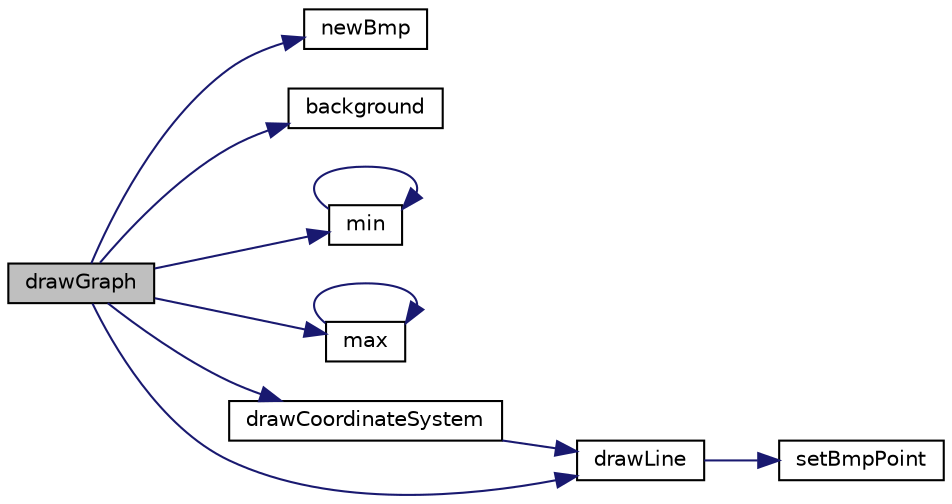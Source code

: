 digraph "drawGraph"
{
  edge [fontname="Helvetica",fontsize="10",labelfontname="Helvetica",labelfontsize="10"];
  node [fontname="Helvetica",fontsize="10",shape=record];
  rankdir="LR";
  Node1 [label="drawGraph",height=0.2,width=0.4,color="black", fillcolor="grey75", style="filled" fontcolor="black"];
  Node1 -> Node2 [color="midnightblue",fontsize="10",style="solid",fontname="Helvetica"];
  Node2 [label="newBmp",height=0.2,width=0.4,color="black", fillcolor="white", style="filled",URL="$BMP_8c.html#a209ad6aff30480368228c459a23884cb"];
  Node1 -> Node3 [color="midnightblue",fontsize="10",style="solid",fontname="Helvetica"];
  Node3 [label="background",height=0.2,width=0.4,color="black", fillcolor="white", style="filled",URL="$BMP_8c.html#ac746f94f83ae3ca835c04fb8d674b00a"];
  Node1 -> Node4 [color="midnightblue",fontsize="10",style="solid",fontname="Helvetica"];
  Node4 [label="min",height=0.2,width=0.4,color="black", fillcolor="white", style="filled",URL="$BMP_8c.html#a2a79dd8f9fbad1ffa6ab2ce7fdd8e349"];
  Node4 -> Node4 [color="midnightblue",fontsize="10",style="solid",fontname="Helvetica"];
  Node1 -> Node5 [color="midnightblue",fontsize="10",style="solid",fontname="Helvetica"];
  Node5 [label="max",height=0.2,width=0.4,color="black", fillcolor="white", style="filled",URL="$BMP_8c.html#a2e43e3d669e054a76a1336823b01e842"];
  Node5 -> Node5 [color="midnightblue",fontsize="10",style="solid",fontname="Helvetica"];
  Node1 -> Node6 [color="midnightblue",fontsize="10",style="solid",fontname="Helvetica"];
  Node6 [label="drawCoordinateSystem",height=0.2,width=0.4,color="black", fillcolor="white", style="filled",URL="$BMP_8c.html#af3e1bb2741a1278497cb9d0fb2dd0d2e"];
  Node6 -> Node7 [color="midnightblue",fontsize="10",style="solid",fontname="Helvetica"];
  Node7 [label="drawLine",height=0.2,width=0.4,color="black", fillcolor="white", style="filled",URL="$BMP_8c.html#af71fa403d346e7ce70f232707886bd30"];
  Node7 -> Node8 [color="midnightblue",fontsize="10",style="solid",fontname="Helvetica"];
  Node8 [label="setBmpPoint",height=0.2,width=0.4,color="black", fillcolor="white", style="filled",URL="$BMP_8c.html#ab4a41191829c26430423afe9b75fa99b"];
  Node1 -> Node7 [color="midnightblue",fontsize="10",style="solid",fontname="Helvetica"];
}
